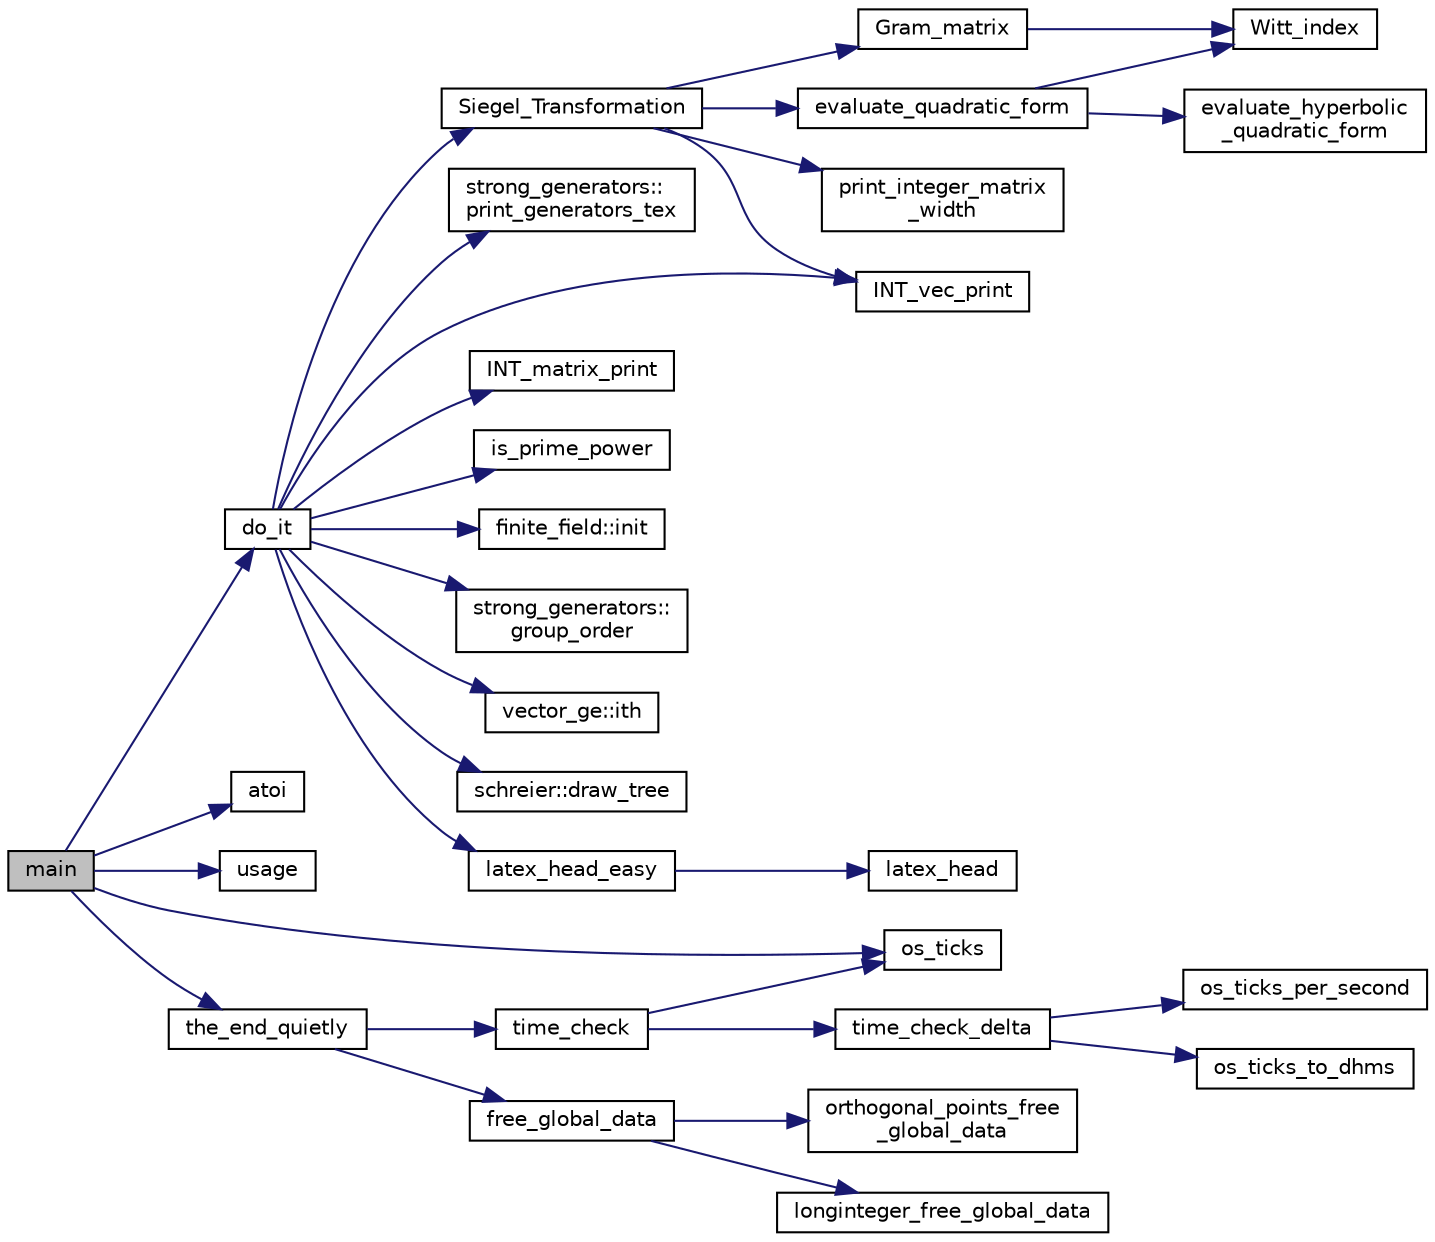 digraph "main"
{
  edge [fontname="Helvetica",fontsize="10",labelfontname="Helvetica",labelfontsize="10"];
  node [fontname="Helvetica",fontsize="10",shape=record];
  rankdir="LR";
  Node19 [label="main",height=0.2,width=0.4,color="black", fillcolor="grey75", style="filled", fontcolor="black"];
  Node19 -> Node20 [color="midnightblue",fontsize="10",style="solid",fontname="Helvetica"];
  Node20 [label="os_ticks",height=0.2,width=0.4,color="black", fillcolor="white", style="filled",URL="$d5/db4/io__and__os_8h.html#a3da6d2b09e35d569adb7101dffcb5224"];
  Node19 -> Node21 [color="midnightblue",fontsize="10",style="solid",fontname="Helvetica"];
  Node21 [label="atoi",height=0.2,width=0.4,color="black", fillcolor="white", style="filled",URL="$d9/d60/discreta_8h.html#ad0ac71cbcb495289e474437d6b7d7fac"];
  Node19 -> Node22 [color="midnightblue",fontsize="10",style="solid",fontname="Helvetica"];
  Node22 [label="usage",height=0.2,width=0.4,color="black", fillcolor="white", style="filled",URL="$d1/d84/orthogonal__group_8_c.html#a53ec00d25dd1e351b7f781e5a638dcba"];
  Node19 -> Node23 [color="midnightblue",fontsize="10",style="solid",fontname="Helvetica"];
  Node23 [label="do_it",height=0.2,width=0.4,color="black", fillcolor="white", style="filled",URL="$d1/d84/orthogonal__group_8_c.html#a9b56334a3d1e584953aa0af91765100c"];
  Node23 -> Node24 [color="midnightblue",fontsize="10",style="solid",fontname="Helvetica"];
  Node24 [label="is_prime_power",height=0.2,width=0.4,color="black", fillcolor="white", style="filled",URL="$de/dc5/algebra__and__number__theory_8h.html#a44560c42df6f76a71d351200cbf1bd0e"];
  Node23 -> Node25 [color="midnightblue",fontsize="10",style="solid",fontname="Helvetica"];
  Node25 [label="finite_field::init",height=0.2,width=0.4,color="black", fillcolor="white", style="filled",URL="$df/d5a/classfinite__field.html#a13e75e8165b27464935b50368ee8313c"];
  Node23 -> Node26 [color="midnightblue",fontsize="10",style="solid",fontname="Helvetica"];
  Node26 [label="strong_generators::\lgroup_order",height=0.2,width=0.4,color="black", fillcolor="white", style="filled",URL="$dc/d09/classstrong__generators.html#a91f453c2bfd6502b96f4b4eed16beb20"];
  Node23 -> Node27 [color="midnightblue",fontsize="10",style="solid",fontname="Helvetica"];
  Node27 [label="INT_vec_print",height=0.2,width=0.4,color="black", fillcolor="white", style="filled",URL="$df/dbf/sajeeb_8_c.html#a79a5901af0b47dd0d694109543c027fe"];
  Node23 -> Node28 [color="midnightblue",fontsize="10",style="solid",fontname="Helvetica"];
  Node28 [label="vector_ge::ith",height=0.2,width=0.4,color="black", fillcolor="white", style="filled",URL="$d4/d6e/classvector__ge.html#a1ff002e8b746a9beb119d57dcd4a15ff"];
  Node23 -> Node29 [color="midnightblue",fontsize="10",style="solid",fontname="Helvetica"];
  Node29 [label="schreier::draw_tree",height=0.2,width=0.4,color="black", fillcolor="white", style="filled",URL="$d3/dd6/classschreier.html#adfcf67422fdb99e36500206e794241c5"];
  Node23 -> Node30 [color="midnightblue",fontsize="10",style="solid",fontname="Helvetica"];
  Node30 [label="latex_head_easy",height=0.2,width=0.4,color="black", fillcolor="white", style="filled",URL="$d5/db4/io__and__os_8h.html#af113b244ad72251e782a33c429b6fd12"];
  Node30 -> Node31 [color="midnightblue",fontsize="10",style="solid",fontname="Helvetica"];
  Node31 [label="latex_head",height=0.2,width=0.4,color="black", fillcolor="white", style="filled",URL="$d4/d74/util_8_c.html#ae873c602bd361c5218db5cecf1d348cd"];
  Node23 -> Node32 [color="midnightblue",fontsize="10",style="solid",fontname="Helvetica"];
  Node32 [label="strong_generators::\lprint_generators_tex",height=0.2,width=0.4,color="black", fillcolor="white", style="filled",URL="$dc/d09/classstrong__generators.html#a5ec5e1048119097985c01a56f427d873"];
  Node23 -> Node33 [color="midnightblue",fontsize="10",style="solid",fontname="Helvetica"];
  Node33 [label="Siegel_Transformation",height=0.2,width=0.4,color="black", fillcolor="white", style="filled",URL="$d4/d67/geometry_8h.html#a126317c4062c73932a8e94268c0205cb"];
  Node33 -> Node27 [color="midnightblue",fontsize="10",style="solid",fontname="Helvetica"];
  Node33 -> Node34 [color="midnightblue",fontsize="10",style="solid",fontname="Helvetica"];
  Node34 [label="Gram_matrix",height=0.2,width=0.4,color="black", fillcolor="white", style="filled",URL="$db/da0/lib_2foundations_2geometry_2orthogonal__points_8_c.html#ac12dc10369b65c42bea69e71edb126a1"];
  Node34 -> Node35 [color="midnightblue",fontsize="10",style="solid",fontname="Helvetica"];
  Node35 [label="Witt_index",height=0.2,width=0.4,color="black", fillcolor="white", style="filled",URL="$db/da0/lib_2foundations_2geometry_2orthogonal__points_8_c.html#ab3483ecb9859a6758f82b5327da50534"];
  Node33 -> Node36 [color="midnightblue",fontsize="10",style="solid",fontname="Helvetica"];
  Node36 [label="evaluate_quadratic_form",height=0.2,width=0.4,color="black", fillcolor="white", style="filled",URL="$db/da0/lib_2foundations_2geometry_2orthogonal__points_8_c.html#a4faa3ca9079fe60d4ad421506491ed6a"];
  Node36 -> Node35 [color="midnightblue",fontsize="10",style="solid",fontname="Helvetica"];
  Node36 -> Node37 [color="midnightblue",fontsize="10",style="solid",fontname="Helvetica"];
  Node37 [label="evaluate_hyperbolic\l_quadratic_form",height=0.2,width=0.4,color="black", fillcolor="white", style="filled",URL="$db/da0/lib_2foundations_2geometry_2orthogonal__points_8_c.html#a5f2c422dc24d5720e7a1b36a794ba65a"];
  Node33 -> Node38 [color="midnightblue",fontsize="10",style="solid",fontname="Helvetica"];
  Node38 [label="print_integer_matrix\l_width",height=0.2,width=0.4,color="black", fillcolor="white", style="filled",URL="$d5/db4/io__and__os_8h.html#aa78f3e73fc2179251bd15adbcc31573f"];
  Node23 -> Node39 [color="midnightblue",fontsize="10",style="solid",fontname="Helvetica"];
  Node39 [label="INT_matrix_print",height=0.2,width=0.4,color="black", fillcolor="white", style="filled",URL="$d5/db4/io__and__os_8h.html#afd4180a24bef3a2b584668a4eaf607ff"];
  Node19 -> Node40 [color="midnightblue",fontsize="10",style="solid",fontname="Helvetica"];
  Node40 [label="the_end_quietly",height=0.2,width=0.4,color="black", fillcolor="white", style="filled",URL="$d9/d60/discreta_8h.html#a4a9acf1e6b9ac9542ac082d98225981a"];
  Node40 -> Node41 [color="midnightblue",fontsize="10",style="solid",fontname="Helvetica"];
  Node41 [label="free_global_data",height=0.2,width=0.4,color="black", fillcolor="white", style="filled",URL="$d3/dfb/discreta__global_8_c.html#a6bd9eb050090f8cf1e92db88a459cc28"];
  Node41 -> Node42 [color="midnightblue",fontsize="10",style="solid",fontname="Helvetica"];
  Node42 [label="orthogonal_points_free\l_global_data",height=0.2,width=0.4,color="black", fillcolor="white", style="filled",URL="$d4/d67/geometry_8h.html#a9ff48c751a12182f1cc6ee384f80aa0b"];
  Node41 -> Node43 [color="midnightblue",fontsize="10",style="solid",fontname="Helvetica"];
  Node43 [label="longinteger_free_global_data",height=0.2,width=0.4,color="black", fillcolor="white", style="filled",URL="$de/dc5/algebra__and__number__theory_8h.html#a6160ced6b3ffc2765c111f7d4f94ed42"];
  Node40 -> Node44 [color="midnightblue",fontsize="10",style="solid",fontname="Helvetica"];
  Node44 [label="time_check",height=0.2,width=0.4,color="black", fillcolor="white", style="filled",URL="$d9/d60/discreta_8h.html#a04d64356f0c7cb798e55daec998c527e"];
  Node44 -> Node20 [color="midnightblue",fontsize="10",style="solid",fontname="Helvetica"];
  Node44 -> Node45 [color="midnightblue",fontsize="10",style="solid",fontname="Helvetica"];
  Node45 [label="time_check_delta",height=0.2,width=0.4,color="black", fillcolor="white", style="filled",URL="$d3/d72/global_8_c.html#a89a8565e34c7dcbb97180cd6af7454a1"];
  Node45 -> Node46 [color="midnightblue",fontsize="10",style="solid",fontname="Helvetica"];
  Node46 [label="os_ticks_per_second",height=0.2,width=0.4,color="black", fillcolor="white", style="filled",URL="$d5/db4/io__and__os_8h.html#a1b35e7a094dfde9db39ae352c9c17042"];
  Node45 -> Node47 [color="midnightblue",fontsize="10",style="solid",fontname="Helvetica"];
  Node47 [label="os_ticks_to_dhms",height=0.2,width=0.4,color="black", fillcolor="white", style="filled",URL="$d5/db4/io__and__os_8h.html#a0d715587fd9b8ab4e2bc822a2be313ba"];
}

